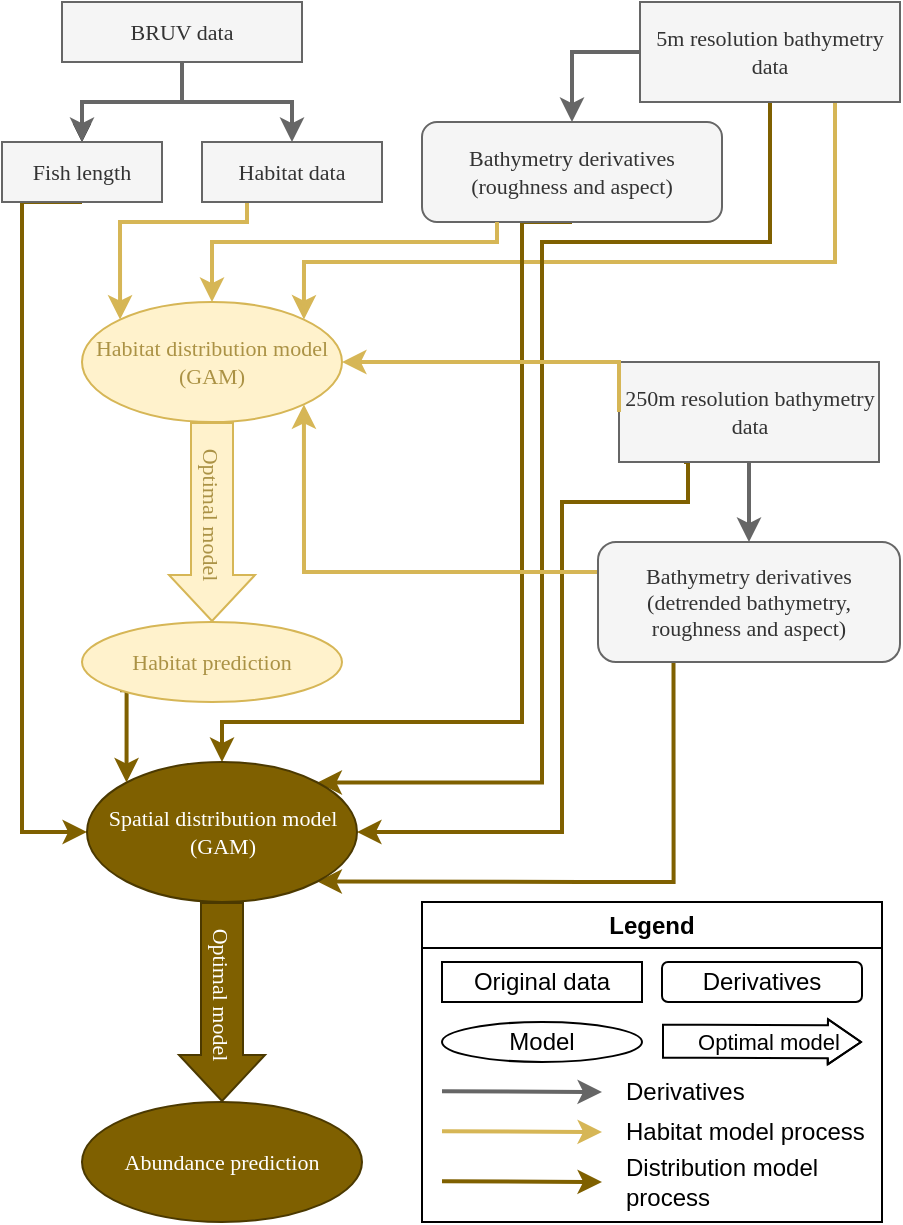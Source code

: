 <mxfile version="26.0.6">
  <diagram id="C5RBs43oDa-KdzZeNtuy" name="Page-1">
    <mxGraphModel dx="840" dy="522" grid="1" gridSize="10" guides="1" tooltips="1" connect="1" arrows="1" fold="1" page="1" pageScale="1" pageWidth="827" pageHeight="1169" math="0" shadow="0">
      <root>
        <mxCell id="WIyWlLk6GJQsqaUBKTNV-0" />
        <mxCell id="WIyWlLk6GJQsqaUBKTNV-1" parent="WIyWlLk6GJQsqaUBKTNV-0" />
        <mxCell id="QnAHNYZheqqFxq_gVrqq-2" value="" style="edgeStyle=orthogonalEdgeStyle;rounded=0;orthogonalLoop=1;jettySize=auto;html=1;fontFamily=Verdana;fontSize=11;verticalAlign=middle;" edge="1" parent="WIyWlLk6GJQsqaUBKTNV-1" source="QnAHNYZheqqFxq_gVrqq-0" target="QnAHNYZheqqFxq_gVrqq-1">
          <mxGeometry relative="1" as="geometry" />
        </mxCell>
        <mxCell id="QnAHNYZheqqFxq_gVrqq-3" value="" style="edgeStyle=orthogonalEdgeStyle;rounded=0;orthogonalLoop=1;jettySize=auto;html=1;fillColor=#f5f5f5;strokeColor=#666666;strokeWidth=2;fontFamily=Verdana;fontSize=11;verticalAlign=middle;" edge="1" parent="WIyWlLk6GJQsqaUBKTNV-1" source="QnAHNYZheqqFxq_gVrqq-0" target="QnAHNYZheqqFxq_gVrqq-1">
          <mxGeometry relative="1" as="geometry" />
        </mxCell>
        <mxCell id="QnAHNYZheqqFxq_gVrqq-5" value="" style="edgeStyle=orthogonalEdgeStyle;rounded=0;orthogonalLoop=1;jettySize=auto;html=1;fillColor=#f5f5f5;strokeColor=#666666;strokeWidth=2;fontFamily=Verdana;fontSize=11;verticalAlign=middle;" edge="1" parent="WIyWlLk6GJQsqaUBKTNV-1" source="QnAHNYZheqqFxq_gVrqq-0" target="QnAHNYZheqqFxq_gVrqq-4">
          <mxGeometry relative="1" as="geometry" />
        </mxCell>
        <mxCell id="QnAHNYZheqqFxq_gVrqq-0" value="BRUV data" style="rounded=0;whiteSpace=wrap;html=1;fillColor=#f5f5f5;fontColor=#333333;strokeColor=#666666;fontFamily=Verdana;fontSize=11;verticalAlign=middle;" vertex="1" parent="WIyWlLk6GJQsqaUBKTNV-1">
          <mxGeometry x="60" y="40" width="120" height="30" as="geometry" />
        </mxCell>
        <mxCell id="QnAHNYZheqqFxq_gVrqq-49" style="edgeStyle=orthogonalEdgeStyle;rounded=0;orthogonalLoop=1;jettySize=auto;html=1;exitX=0.5;exitY=1;exitDx=0;exitDy=0;entryX=0;entryY=0.5;entryDx=0;entryDy=0;strokeWidth=2;strokeColor=#7F6000;fontFamily=Verdana;fontSize=11;verticalAlign=middle;" edge="1" parent="WIyWlLk6GJQsqaUBKTNV-1" source="QnAHNYZheqqFxq_gVrqq-1" target="QnAHNYZheqqFxq_gVrqq-47">
          <mxGeometry relative="1" as="geometry">
            <Array as="points">
              <mxPoint x="40" y="140" />
              <mxPoint x="40" y="455" />
            </Array>
          </mxGeometry>
        </mxCell>
        <mxCell id="QnAHNYZheqqFxq_gVrqq-1" value="Fish length" style="whiteSpace=wrap;html=1;rounded=0;fillColor=#f5f5f5;fontColor=#333333;strokeColor=#666666;fontFamily=Verdana;fontSize=11;verticalAlign=middle;" vertex="1" parent="WIyWlLk6GJQsqaUBKTNV-1">
          <mxGeometry x="30" y="110" width="80" height="30" as="geometry" />
        </mxCell>
        <mxCell id="QnAHNYZheqqFxq_gVrqq-20" style="edgeStyle=orthogonalEdgeStyle;rounded=0;orthogonalLoop=1;jettySize=auto;html=1;exitX=0.25;exitY=1;exitDx=0;exitDy=0;entryX=0;entryY=0;entryDx=0;entryDy=0;fillColor=#fff2cc;strokeColor=#d6b656;strokeWidth=2;fontFamily=Verdana;fontSize=11;verticalAlign=middle;" edge="1" parent="WIyWlLk6GJQsqaUBKTNV-1" source="QnAHNYZheqqFxq_gVrqq-4" target="QnAHNYZheqqFxq_gVrqq-51">
          <mxGeometry relative="1" as="geometry">
            <mxPoint x="260" y="235" as="targetPoint" />
            <Array as="points">
              <mxPoint x="153" y="150" />
              <mxPoint x="89" y="150" />
            </Array>
          </mxGeometry>
        </mxCell>
        <mxCell id="QnAHNYZheqqFxq_gVrqq-4" value="Habitat data" style="whiteSpace=wrap;html=1;rounded=0;fillColor=#f5f5f5;fontColor=#333333;strokeColor=#666666;fontFamily=Verdana;fontSize=11;verticalAlign=middle;" vertex="1" parent="WIyWlLk6GJQsqaUBKTNV-1">
          <mxGeometry x="130" y="110" width="90" height="30" as="geometry" />
        </mxCell>
        <mxCell id="QnAHNYZheqqFxq_gVrqq-39" style="edgeStyle=orthogonalEdgeStyle;rounded=0;orthogonalLoop=1;jettySize=auto;html=1;exitX=0.5;exitY=1;exitDx=0;exitDy=0;entryX=0.5;entryY=0;entryDx=0;entryDy=0;fillColor=#f5f5f5;strokeColor=#666666;strokeWidth=2;fontFamily=Verdana;fontSize=11;verticalAlign=middle;" edge="1" parent="WIyWlLk6GJQsqaUBKTNV-1" source="QnAHNYZheqqFxq_gVrqq-7" target="QnAHNYZheqqFxq_gVrqq-24">
          <mxGeometry relative="1" as="geometry" />
        </mxCell>
        <mxCell id="QnAHNYZheqqFxq_gVrqq-41" style="edgeStyle=orthogonalEdgeStyle;rounded=0;orthogonalLoop=1;jettySize=auto;html=1;exitX=0.25;exitY=1;exitDx=0;exitDy=0;strokeColor=#7F6000;strokeWidth=2;entryX=1;entryY=0.5;entryDx=0;entryDy=0;fontFamily=Verdana;fontSize=11;verticalAlign=middle;" edge="1" parent="WIyWlLk6GJQsqaUBKTNV-1" source="QnAHNYZheqqFxq_gVrqq-7" target="QnAHNYZheqqFxq_gVrqq-47">
          <mxGeometry relative="1" as="geometry">
            <mxPoint x="360" y="440" as="targetPoint" />
            <Array as="points">
              <mxPoint x="373" y="270" />
              <mxPoint x="373" y="290" />
              <mxPoint x="310" y="290" />
              <mxPoint x="310" y="455" />
            </Array>
          </mxGeometry>
        </mxCell>
        <mxCell id="QnAHNYZheqqFxq_gVrqq-7" value="250m resolution bathymetry data" style="rounded=0;whiteSpace=wrap;html=1;fillColor=#f5f5f5;fontColor=#333333;strokeColor=#666666;fontFamily=Verdana;fontSize=11;verticalAlign=middle;" vertex="1" parent="WIyWlLk6GJQsqaUBKTNV-1">
          <mxGeometry x="338.5" y="220" width="130" height="50" as="geometry" />
        </mxCell>
        <mxCell id="QnAHNYZheqqFxq_gVrqq-34" style="edgeStyle=orthogonalEdgeStyle;rounded=0;orthogonalLoop=1;jettySize=auto;html=1;exitX=0;exitY=0.5;exitDx=0;exitDy=0;entryX=0.5;entryY=0;entryDx=0;entryDy=0;fillColor=#f5f5f5;strokeColor=#666666;strokeWidth=2;fontFamily=Verdana;fontSize=11;verticalAlign=middle;" edge="1" parent="WIyWlLk6GJQsqaUBKTNV-1" source="QnAHNYZheqqFxq_gVrqq-8" target="QnAHNYZheqqFxq_gVrqq-23">
          <mxGeometry relative="1" as="geometry" />
        </mxCell>
        <mxCell id="QnAHNYZheqqFxq_gVrqq-35" style="edgeStyle=orthogonalEdgeStyle;rounded=0;orthogonalLoop=1;jettySize=auto;html=1;exitX=0.75;exitY=1;exitDx=0;exitDy=0;entryX=1;entryY=0;entryDx=0;entryDy=0;fillColor=#fff2cc;strokeColor=#d6b656;strokeWidth=2;fontFamily=Verdana;fontSize=11;verticalAlign=middle;" edge="1" parent="WIyWlLk6GJQsqaUBKTNV-1" source="QnAHNYZheqqFxq_gVrqq-8" target="QnAHNYZheqqFxq_gVrqq-51">
          <mxGeometry relative="1" as="geometry">
            <mxPoint x="357.5" y="217.5" as="targetPoint" />
            <Array as="points">
              <mxPoint x="446" y="170" />
              <mxPoint x="181" y="170" />
            </Array>
          </mxGeometry>
        </mxCell>
        <mxCell id="QnAHNYZheqqFxq_gVrqq-36" style="edgeStyle=orthogonalEdgeStyle;rounded=0;orthogonalLoop=1;jettySize=auto;html=1;exitX=0.5;exitY=1;exitDx=0;exitDy=0;strokeColor=#7F6000;strokeWidth=2;entryX=1;entryY=0;entryDx=0;entryDy=0;fontFamily=Verdana;fontSize=11;verticalAlign=middle;" edge="1" parent="WIyWlLk6GJQsqaUBKTNV-1" source="QnAHNYZheqqFxq_gVrqq-8" target="QnAHNYZheqqFxq_gVrqq-47">
          <mxGeometry relative="1" as="geometry">
            <mxPoint x="350" y="460" as="targetPoint" />
            <Array as="points">
              <mxPoint x="414" y="160" />
              <mxPoint x="300" y="160" />
              <mxPoint x="300" y="430" />
            </Array>
          </mxGeometry>
        </mxCell>
        <mxCell id="QnAHNYZheqqFxq_gVrqq-8" value="5m resolution bathymetry data" style="rounded=0;whiteSpace=wrap;html=1;fillColor=#f5f5f5;fontColor=#333333;strokeColor=#666666;fontFamily=Verdana;fontSize=11;verticalAlign=middle;" vertex="1" parent="WIyWlLk6GJQsqaUBKTNV-1">
          <mxGeometry x="349" y="40" width="130" height="50" as="geometry" />
        </mxCell>
        <mxCell id="QnAHNYZheqqFxq_gVrqq-53" style="edgeStyle=orthogonalEdgeStyle;rounded=0;orthogonalLoop=1;jettySize=auto;html=1;exitX=0.5;exitY=1;exitDx=0;exitDy=0;strokeWidth=2;strokeColor=#7F6000;entryX=0.5;entryY=0;entryDx=0;entryDy=0;fontFamily=Verdana;fontSize=11;verticalAlign=middle;" edge="1" parent="WIyWlLk6GJQsqaUBKTNV-1" source="QnAHNYZheqqFxq_gVrqq-23" target="QnAHNYZheqqFxq_gVrqq-47">
          <mxGeometry relative="1" as="geometry">
            <mxPoint x="260" y="390" as="targetPoint" />
            <Array as="points">
              <mxPoint x="290" y="150" />
              <mxPoint x="290" y="400" />
              <mxPoint x="140" y="400" />
            </Array>
          </mxGeometry>
        </mxCell>
        <mxCell id="QnAHNYZheqqFxq_gVrqq-23" value="Bathymetry derivatives (roughness and aspect)" style="rounded=1;whiteSpace=wrap;html=1;fillColor=#f5f5f5;fontColor=#333333;strokeColor=#666666;fontFamily=Verdana;fontSize=11;verticalAlign=middle;" vertex="1" parent="WIyWlLk6GJQsqaUBKTNV-1">
          <mxGeometry x="240" y="100" width="150" height="50" as="geometry" />
        </mxCell>
        <mxCell id="QnAHNYZheqqFxq_gVrqq-43" style="edgeStyle=orthogonalEdgeStyle;rounded=0;orthogonalLoop=1;jettySize=auto;html=1;exitX=0.25;exitY=1;exitDx=0;exitDy=0;strokeColor=#7F6000;strokeWidth=2;entryX=1;entryY=1;entryDx=0;entryDy=0;fontFamily=Verdana;fontSize=11;verticalAlign=middle;" edge="1" parent="WIyWlLk6GJQsqaUBKTNV-1" source="QnAHNYZheqqFxq_gVrqq-24" target="QnAHNYZheqqFxq_gVrqq-47">
          <mxGeometry relative="1" as="geometry">
            <mxPoint x="430" y="360" as="targetPoint" />
            <Array as="points">
              <mxPoint x="366" y="480" />
              <mxPoint x="320" y="480" />
            </Array>
          </mxGeometry>
        </mxCell>
        <mxCell id="QnAHNYZheqqFxq_gVrqq-44" style="edgeStyle=orthogonalEdgeStyle;rounded=0;orthogonalLoop=1;jettySize=auto;html=1;exitX=0;exitY=0.25;exitDx=0;exitDy=0;entryX=1;entryY=1;entryDx=0;entryDy=0;fillColor=#fff2cc;strokeColor=#d6b656;strokeWidth=2;fontFamily=Verdana;fontSize=11;verticalAlign=middle;" edge="1" parent="WIyWlLk6GJQsqaUBKTNV-1" source="QnAHNYZheqqFxq_gVrqq-24" target="QnAHNYZheqqFxq_gVrqq-51">
          <mxGeometry relative="1" as="geometry">
            <mxPoint x="357.5" y="252.5" as="targetPoint" />
          </mxGeometry>
        </mxCell>
        <mxCell id="QnAHNYZheqqFxq_gVrqq-24" value="Bathymetry derivatives (detrended bathymetry, roughness and aspect)" style="rounded=1;whiteSpace=wrap;html=1;fillColor=#f5f5f5;fontColor=#333333;strokeColor=#666666;fontFamily=Verdana;fontSize=11;verticalAlign=middle;" vertex="1" parent="WIyWlLk6GJQsqaUBKTNV-1">
          <mxGeometry x="328" y="310" width="151" height="60" as="geometry" />
        </mxCell>
        <mxCell id="QnAHNYZheqqFxq_gVrqq-37" style="edgeStyle=orthogonalEdgeStyle;rounded=0;orthogonalLoop=1;jettySize=auto;html=1;entryX=0.5;entryY=0;entryDx=0;entryDy=0;fillColor=#fff2cc;strokeColor=#d6b656;strokeWidth=2;exitX=0.25;exitY=1;exitDx=0;exitDy=0;fontFamily=Verdana;fontSize=11;verticalAlign=middle;" edge="1" parent="WIyWlLk6GJQsqaUBKTNV-1" source="QnAHNYZheqqFxq_gVrqq-23" target="QnAHNYZheqqFxq_gVrqq-51">
          <mxGeometry relative="1" as="geometry">
            <mxPoint x="285" y="170" as="sourcePoint" />
            <mxPoint x="170" y="180" as="targetPoint" />
            <Array as="points">
              <mxPoint x="278" y="160" />
              <mxPoint x="135" y="160" />
            </Array>
          </mxGeometry>
        </mxCell>
        <mxCell id="QnAHNYZheqqFxq_gVrqq-42" style="edgeStyle=orthogonalEdgeStyle;rounded=0;orthogonalLoop=1;jettySize=auto;html=1;exitX=0;exitY=0.5;exitDx=0;exitDy=0;entryX=1;entryY=0.5;entryDx=0;entryDy=0;fillColor=#fff2cc;strokeColor=#d6b656;strokeWidth=2;fontFamily=Verdana;fontSize=11;verticalAlign=middle;" edge="1" parent="WIyWlLk6GJQsqaUBKTNV-1" source="QnAHNYZheqqFxq_gVrqq-7" target="QnAHNYZheqqFxq_gVrqq-51">
          <mxGeometry relative="1" as="geometry">
            <mxPoint x="390" y="235" as="targetPoint" />
            <Array as="points">
              <mxPoint x="338" y="220" />
            </Array>
          </mxGeometry>
        </mxCell>
        <mxCell id="QnAHNYZheqqFxq_gVrqq-46" value="Abundance prediction" style="ellipse;whiteSpace=wrap;html=1;gradientColor=none;fillColor=#7F6000;fontColor=#FFFFFF;strokeColor=#4B3900;fontFamily=Verdana;fontSize=11;verticalAlign=middle;" vertex="1" parent="WIyWlLk6GJQsqaUBKTNV-1">
          <mxGeometry x="70" y="590" width="140" height="60" as="geometry" />
        </mxCell>
        <mxCell id="QnAHNYZheqqFxq_gVrqq-47" value="Spatial distribution model (GAM)" style="ellipse;whiteSpace=wrap;html=1;fillColor=#7F6000;fontColor=#FFFFFF;strokeColor=#4B3900;fontFamily=Verdana;fontSize=11;verticalAlign=middle;" vertex="1" parent="WIyWlLk6GJQsqaUBKTNV-1">
          <mxGeometry x="72.5" y="420" width="135" height="70" as="geometry" />
        </mxCell>
        <mxCell id="QnAHNYZheqqFxq_gVrqq-51" value="Habitat distribution model (GAM)" style="ellipse;whiteSpace=wrap;html=1;fillColor=#FFF2CC;strokeColor=#d6b656;fontFamily=Verdana;fontSize=11;verticalAlign=middle;fontColor=#AB9245;" vertex="1" parent="WIyWlLk6GJQsqaUBKTNV-1">
          <mxGeometry x="70" y="190" width="130" height="60" as="geometry" />
        </mxCell>
        <mxCell id="QnAHNYZheqqFxq_gVrqq-55" value="" style="shape=flexArrow;endArrow=classic;html=1;rounded=0;entryX=0.5;entryY=0;entryDx=0;entryDy=0;exitX=0.5;exitY=1;exitDx=0;exitDy=0;endWidth=21;endSize=7.33;width=21;fillColor=#7F6000;labelBackgroundColor=none;strokeColor=#4B3900;fontFamily=Verdana;fontSize=11;verticalAlign=middle;" edge="1" parent="WIyWlLk6GJQsqaUBKTNV-1" source="QnAHNYZheqqFxq_gVrqq-47" target="QnAHNYZheqqFxq_gVrqq-46">
          <mxGeometry width="50" height="50" relative="1" as="geometry">
            <mxPoint x="202.5" y="480" as="sourcePoint" />
            <mxPoint x="252.5" y="430" as="targetPoint" />
          </mxGeometry>
        </mxCell>
        <mxCell id="QnAHNYZheqqFxq_gVrqq-56" value="Optimal model" style="edgeLabel;html=1;align=center;verticalAlign=middle;resizable=0;points=[];rotation=90;labelBackgroundColor=none;fontColor=#FFFFFF;fontFamily=Verdana;fontSize=11;" vertex="1" connectable="0" parent="QnAHNYZheqqFxq_gVrqq-55">
          <mxGeometry x="-0.566" y="-6" relative="1" as="geometry">
            <mxPoint x="6" y="24" as="offset" />
          </mxGeometry>
        </mxCell>
        <mxCell id="QnAHNYZheqqFxq_gVrqq-57" value="" style="shape=flexArrow;endArrow=classic;html=1;rounded=0;exitX=0.5;exitY=1;exitDx=0;exitDy=0;endWidth=21;endSize=7.33;width=21;entryX=0.5;entryY=0;entryDx=0;entryDy=0;fillColor=#fff2cc;strokeColor=#d6b656;fontFamily=Verdana;fontSize=11;verticalAlign=middle;fontColor=#AB9245;" edge="1" parent="WIyWlLk6GJQsqaUBKTNV-1" source="QnAHNYZheqqFxq_gVrqq-51" target="QnAHNYZheqqFxq_gVrqq-59">
          <mxGeometry width="50" height="50" relative="1" as="geometry">
            <mxPoint x="320" y="270" as="sourcePoint" />
            <mxPoint x="320" y="310" as="targetPoint" />
          </mxGeometry>
        </mxCell>
        <mxCell id="QnAHNYZheqqFxq_gVrqq-58" value="Optimal model" style="edgeLabel;html=1;align=center;verticalAlign=middle;resizable=0;points=[];rotation=90;labelBackgroundColor=none;fontFamily=Verdana;fontSize=11;fontColor=#AB9245;" vertex="1" connectable="0" parent="QnAHNYZheqqFxq_gVrqq-57">
          <mxGeometry x="-0.566" y="-6" relative="1" as="geometry">
            <mxPoint x="6" y="24" as="offset" />
          </mxGeometry>
        </mxCell>
        <mxCell id="QnAHNYZheqqFxq_gVrqq-62" style="edgeStyle=orthogonalEdgeStyle;rounded=0;orthogonalLoop=1;jettySize=auto;html=1;exitX=0;exitY=1;exitDx=0;exitDy=0;entryX=0;entryY=0;entryDx=0;entryDy=0;labelBackgroundColor=none;strokeWidth=2;strokeColor=#7F6000;fontFamily=Verdana;fontSize=11;verticalAlign=middle;" edge="1" parent="WIyWlLk6GJQsqaUBKTNV-1" source="QnAHNYZheqqFxq_gVrqq-59" target="QnAHNYZheqqFxq_gVrqq-47">
          <mxGeometry relative="1" as="geometry">
            <Array as="points">
              <mxPoint x="92" y="384" />
            </Array>
          </mxGeometry>
        </mxCell>
        <mxCell id="QnAHNYZheqqFxq_gVrqq-59" value="Habitat prediction" style="ellipse;whiteSpace=wrap;html=1;fillColor=#fff2cc;strokeColor=#d6b656;fontFamily=Verdana;fontSize=11;verticalAlign=middle;fontColor=#AB9245;" vertex="1" parent="WIyWlLk6GJQsqaUBKTNV-1">
          <mxGeometry x="70" y="350" width="130" height="40" as="geometry" />
        </mxCell>
        <mxCell id="QnAHNYZheqqFxq_gVrqq-65" value="Legend" style="swimlane;whiteSpace=wrap;html=1;" vertex="1" parent="WIyWlLk6GJQsqaUBKTNV-1">
          <mxGeometry x="240" y="490" width="230" height="160" as="geometry" />
        </mxCell>
        <mxCell id="QnAHNYZheqqFxq_gVrqq-66" value="Original data" style="rounded=0;whiteSpace=wrap;html=1;" vertex="1" parent="QnAHNYZheqqFxq_gVrqq-65">
          <mxGeometry x="10" y="30" width="100" height="20" as="geometry" />
        </mxCell>
        <mxCell id="QnAHNYZheqqFxq_gVrqq-67" value="Derivatives" style="rounded=1;whiteSpace=wrap;html=1;" vertex="1" parent="QnAHNYZheqqFxq_gVrqq-65">
          <mxGeometry x="120" y="30" width="100" height="20" as="geometry" />
        </mxCell>
        <mxCell id="QnAHNYZheqqFxq_gVrqq-70" value="Model" style="ellipse;whiteSpace=wrap;html=1;" vertex="1" parent="QnAHNYZheqqFxq_gVrqq-65">
          <mxGeometry x="10" y="60" width="100" height="20" as="geometry" />
        </mxCell>
        <mxCell id="QnAHNYZheqqFxq_gVrqq-73" value="" style="endArrow=classic;html=1;rounded=0;strokeWidth=2;strokeColor=#D6B656;" edge="1" parent="QnAHNYZheqqFxq_gVrqq-65">
          <mxGeometry width="50" height="50" relative="1" as="geometry">
            <mxPoint x="10" y="114.6" as="sourcePoint" />
            <mxPoint x="90" y="115" as="targetPoint" />
          </mxGeometry>
        </mxCell>
        <mxCell id="QnAHNYZheqqFxq_gVrqq-74" value="" style="endArrow=classic;html=1;rounded=0;strokeWidth=2;strokeColor=#7F6000;" edge="1" parent="QnAHNYZheqqFxq_gVrqq-65">
          <mxGeometry width="50" height="50" relative="1" as="geometry">
            <mxPoint x="10" y="139.6" as="sourcePoint" />
            <mxPoint x="90" y="140" as="targetPoint" />
          </mxGeometry>
        </mxCell>
        <mxCell id="QnAHNYZheqqFxq_gVrqq-75" value="Habitat model process" style="text;html=1;align=left;verticalAlign=middle;whiteSpace=wrap;rounded=0;" vertex="1" parent="QnAHNYZheqqFxq_gVrqq-65">
          <mxGeometry x="100" y="105" width="130" height="20" as="geometry" />
        </mxCell>
        <mxCell id="QnAHNYZheqqFxq_gVrqq-76" value="Distribution model process" style="text;html=1;align=left;verticalAlign=middle;whiteSpace=wrap;rounded=0;" vertex="1" parent="QnAHNYZheqqFxq_gVrqq-65">
          <mxGeometry x="100" y="125" width="130" height="30" as="geometry" />
        </mxCell>
        <mxCell id="QnAHNYZheqqFxq_gVrqq-77" value="" style="shape=flexArrow;endArrow=classic;html=1;rounded=0;endWidth=5.125;endSize=5.19;width=16.5;" edge="1" parent="QnAHNYZheqqFxq_gVrqq-65">
          <mxGeometry width="50" height="50" relative="1" as="geometry">
            <mxPoint x="120" y="69.6" as="sourcePoint" />
            <mxPoint x="220" y="70" as="targetPoint" />
            <Array as="points">
              <mxPoint x="140" y="69.6" />
            </Array>
          </mxGeometry>
        </mxCell>
        <mxCell id="QnAHNYZheqqFxq_gVrqq-78" value="Optimal model" style="edgeLabel;html=1;align=center;verticalAlign=middle;resizable=0;points=[];labelBackgroundColor=none;fontSize=11;" vertex="1" connectable="0" parent="QnAHNYZheqqFxq_gVrqq-77">
          <mxGeometry x="-0.716" relative="1" as="geometry">
            <mxPoint x="39" as="offset" />
          </mxGeometry>
        </mxCell>
        <mxCell id="QnAHNYZheqqFxq_gVrqq-79" value="" style="endArrow=classic;html=1;rounded=0;strokeWidth=2;strokeColor=#666666;fillColor=#eeeeee;" edge="1" parent="QnAHNYZheqqFxq_gVrqq-65">
          <mxGeometry width="50" height="50" relative="1" as="geometry">
            <mxPoint x="10" y="94.6" as="sourcePoint" />
            <mxPoint x="90" y="95" as="targetPoint" />
          </mxGeometry>
        </mxCell>
        <mxCell id="QnAHNYZheqqFxq_gVrqq-80" value="Derivatives" style="text;html=1;align=left;verticalAlign=middle;whiteSpace=wrap;rounded=0;" vertex="1" parent="QnAHNYZheqqFxq_gVrqq-65">
          <mxGeometry x="100" y="85" width="130" height="20" as="geometry" />
        </mxCell>
      </root>
    </mxGraphModel>
  </diagram>
</mxfile>
